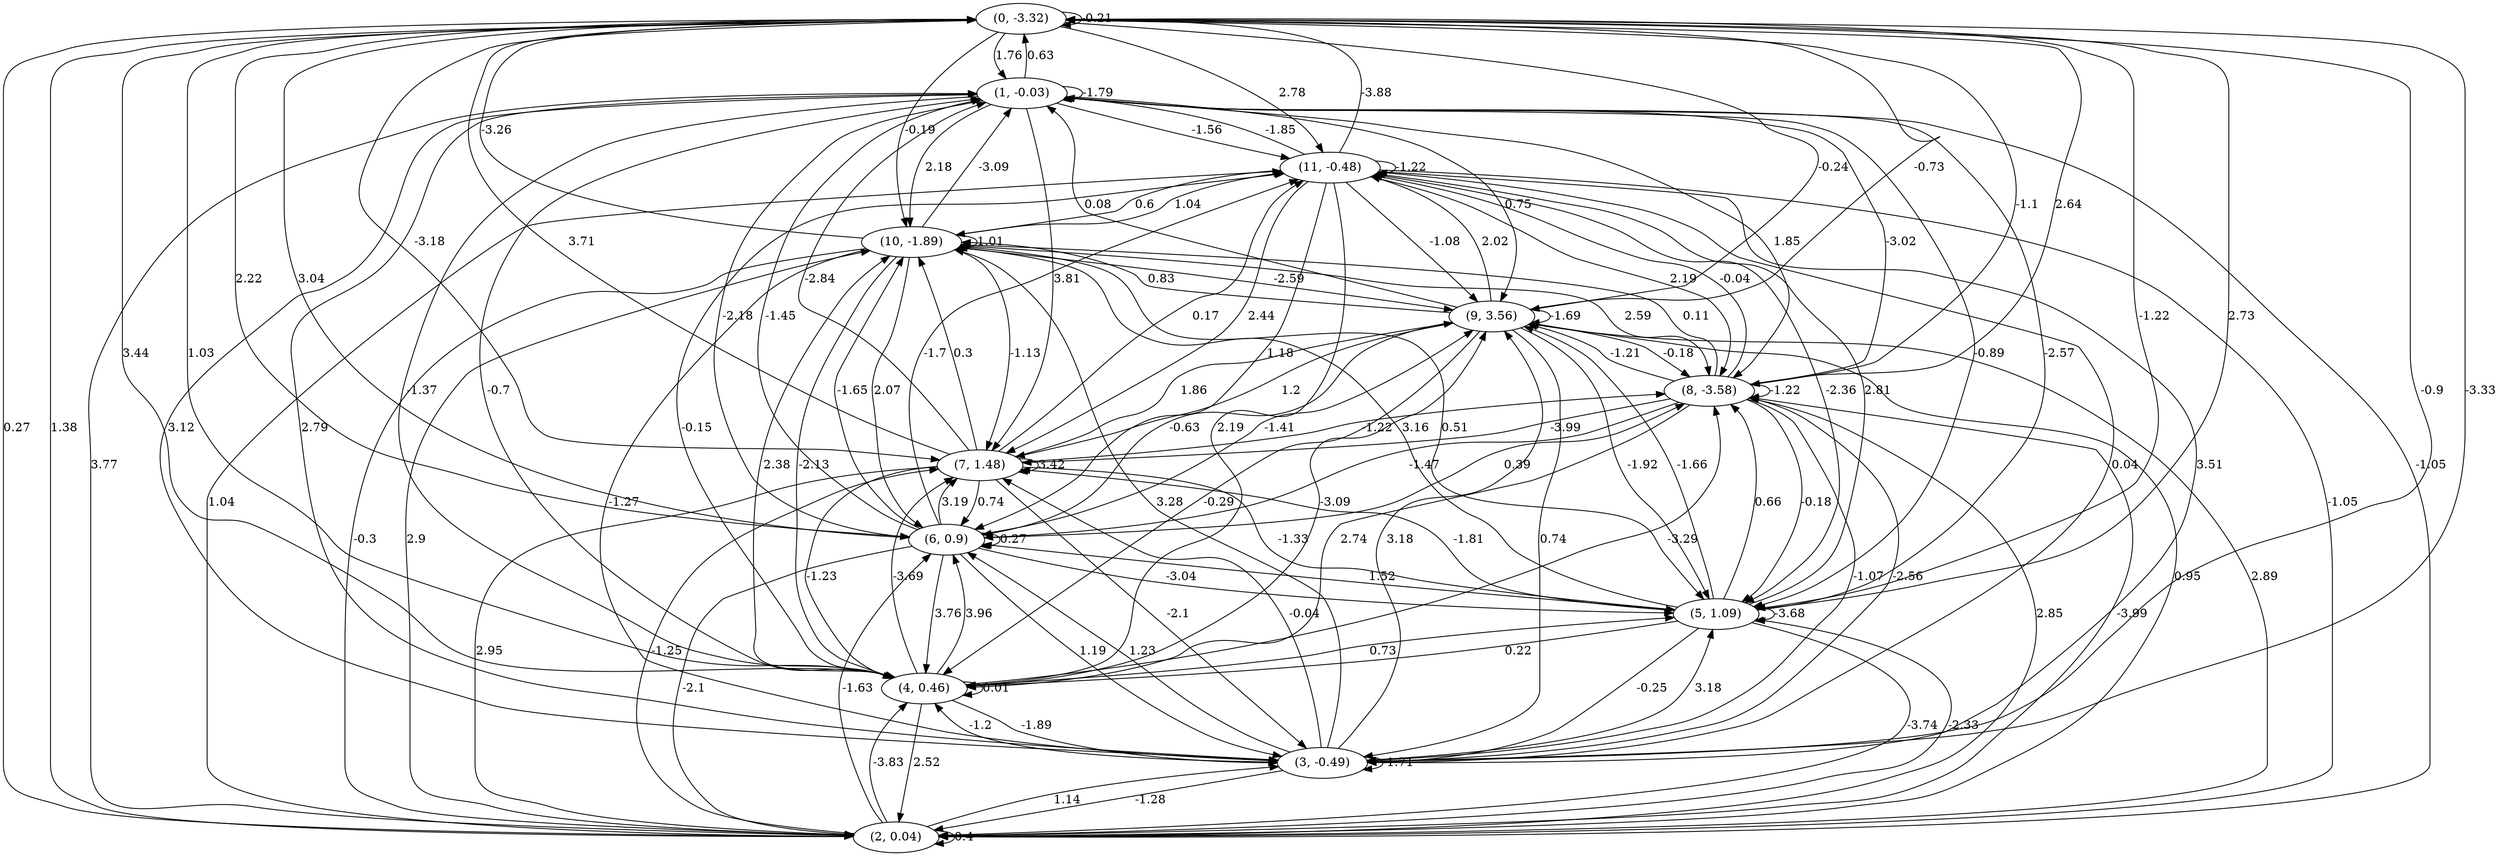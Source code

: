 digraph {
    0 [ label = "(0, -3.32)" ]
    1 [ label = "(1, -0.03)" ]
    2 [ label = "(2, 0.04)" ]
    3 [ label = "(3, -0.49)" ]
    4 [ label = "(4, 0.46)" ]
    5 [ label = "(5, 1.09)" ]
    6 [ label = "(6, 0.9)" ]
    7 [ label = "(7, 1.48)" ]
    8 [ label = "(8, -3.58)" ]
    9 [ label = "(9, 3.56)" ]
    10 [ label = "(10, -1.89)" ]
    11 [ label = "(11, -0.48)" ]
    0 -> 0 [ label = "-0.21" ]
    1 -> 1 [ label = "-1.79" ]
    2 -> 2 [ label = "0.4" ]
    3 -> 3 [ label = "-1.71" ]
    4 -> 4 [ label = "0.01" ]
    5 -> 5 [ label = "-3.68" ]
    6 -> 6 [ label = "0.27" ]
    7 -> 7 [ label = "3.42" ]
    8 -> 8 [ label = "-1.22" ]
    9 -> 9 [ label = "-1.69" ]
    10 -> 10 [ label = "1.01" ]
    11 -> 11 [ label = "-1.22" ]
    1 -> 0 [ label = "0.63" ]
    2 -> 0 [ label = "1.38" ]
    3 -> 0 [ label = "-3.33" ]
    4 -> 0 [ label = "1.03" ]
    5 -> 0 [ label = "2.73" ]
    6 -> 0 [ label = "3.04" ]
    7 -> 0 [ label = "3.71" ]
    8 -> 0 [ label = "2.64" ]
    9 -> 0 [ label = "-0.73" ]
    10 -> 0 [ label = "-3.26" ]
    11 -> 0 [ label = "-3.88" ]
    0 -> 1 [ label = "1.76" ]
    2 -> 1 [ label = "3.77" ]
    3 -> 1 [ label = "2.79" ]
    4 -> 1 [ label = "-0.7" ]
    5 -> 1 [ label = "-2.57" ]
    6 -> 1 [ label = "-1.45" ]
    7 -> 1 [ label = "-2.84" ]
    8 -> 1 [ label = "-3.02" ]
    9 -> 1 [ label = "0.08" ]
    10 -> 1 [ label = "-3.09" ]
    11 -> 1 [ label = "-1.85" ]
    0 -> 2 [ label = "0.27" ]
    1 -> 2 [ label = "-1.05" ]
    3 -> 2 [ label = "-1.28" ]
    4 -> 2 [ label = "2.52" ]
    5 -> 2 [ label = "-3.74" ]
    6 -> 2 [ label = "-2.1" ]
    7 -> 2 [ label = "2.95" ]
    8 -> 2 [ label = "2.85" ]
    9 -> 2 [ label = "0.95" ]
    10 -> 2 [ label = "-0.3" ]
    11 -> 2 [ label = "-1.05" ]
    0 -> 3 [ label = "-0.9" ]
    1 -> 3 [ label = "3.12" ]
    2 -> 3 [ label = "1.14" ]
    4 -> 3 [ label = "-1.89" ]
    5 -> 3 [ label = "-0.25" ]
    6 -> 3 [ label = "1.19" ]
    7 -> 3 [ label = "-2.1" ]
    8 -> 3 [ label = "-1.07" ]
    9 -> 3 [ label = "0.74" ]
    10 -> 3 [ label = "-1.27" ]
    11 -> 3 [ label = "3.51" ]
    0 -> 4 [ label = "3.44" ]
    1 -> 4 [ label = "-1.37" ]
    2 -> 4 [ label = "-3.83" ]
    3 -> 4 [ label = "-1.2" ]
    5 -> 4 [ label = "0.22" ]
    6 -> 4 [ label = "3.76" ]
    7 -> 4 [ label = "-1.23" ]
    8 -> 4 [ label = "2.74" ]
    9 -> 4 [ label = "-0.29" ]
    10 -> 4 [ label = "-2.13" ]
    11 -> 4 [ label = "2.19" ]
    0 -> 5 [ label = "-1.22" ]
    1 -> 5 [ label = "-0.89" ]
    2 -> 5 [ label = "-2.33" ]
    3 -> 5 [ label = "3.18" ]
    4 -> 5 [ label = "0.73" ]
    6 -> 5 [ label = "-3.04" ]
    7 -> 5 [ label = "-1.33" ]
    8 -> 5 [ label = "-0.18" ]
    9 -> 5 [ label = "-1.92" ]
    10 -> 5 [ label = "0.51" ]
    11 -> 5 [ label = "-2.36" ]
    0 -> 6 [ label = "2.22" ]
    1 -> 6 [ label = "-2.18" ]
    2 -> 6 [ label = "-1.63" ]
    3 -> 6 [ label = "1.23" ]
    4 -> 6 [ label = "3.96" ]
    5 -> 6 [ label = "1.52" ]
    7 -> 6 [ label = "0.74" ]
    8 -> 6 [ label = "-1.47" ]
    9 -> 6 [ label = "-0.63" ]
    10 -> 6 [ label = "2.07" ]
    11 -> 6 [ label = "1.18" ]
    0 -> 7 [ label = "-3.18" ]
    1 -> 7 [ label = "3.81" ]
    2 -> 7 [ label = "-1.25" ]
    3 -> 7 [ label = "-0.04" ]
    4 -> 7 [ label = "-3.69" ]
    5 -> 7 [ label = "-1.81" ]
    6 -> 7 [ label = "3.19" ]
    8 -> 7 [ label = "-3.99" ]
    9 -> 7 [ label = "1.2" ]
    10 -> 7 [ label = "-1.13" ]
    11 -> 7 [ label = "2.44" ]
    0 -> 8 [ label = "-1.1" ]
    1 -> 8 [ label = "1.85" ]
    2 -> 8 [ label = "-3.99" ]
    3 -> 8 [ label = "-2.56" ]
    4 -> 8 [ label = "-3.29" ]
    5 -> 8 [ label = "0.66" ]
    6 -> 8 [ label = "0.39" ]
    7 -> 8 [ label = "-1.22" ]
    9 -> 8 [ label = "-0.18" ]
    10 -> 8 [ label = "2.59" ]
    11 -> 8 [ label = "2.19" ]
    0 -> 9 [ label = "-0.24" ]
    1 -> 9 [ label = "0.75" ]
    2 -> 9 [ label = "2.89" ]
    3 -> 9 [ label = "3.18" ]
    4 -> 9 [ label = "-3.09" ]
    5 -> 9 [ label = "-1.66" ]
    6 -> 9 [ label = "-1.41" ]
    7 -> 9 [ label = "1.86" ]
    8 -> 9 [ label = "-1.21" ]
    10 -> 9 [ label = "-2.59" ]
    11 -> 9 [ label = "-1.08" ]
    0 -> 10 [ label = "-0.19" ]
    1 -> 10 [ label = "2.18" ]
    2 -> 10 [ label = "2.9" ]
    3 -> 10 [ label = "3.28" ]
    4 -> 10 [ label = "2.38" ]
    5 -> 10 [ label = "3.16" ]
    6 -> 10 [ label = "-1.65" ]
    7 -> 10 [ label = "0.3" ]
    8 -> 10 [ label = "0.11" ]
    9 -> 10 [ label = "0.83" ]
    11 -> 10 [ label = "0.6" ]
    0 -> 11 [ label = "2.78" ]
    1 -> 11 [ label = "-1.56" ]
    2 -> 11 [ label = "1.04" ]
    3 -> 11 [ label = "0.04" ]
    4 -> 11 [ label = "-0.15" ]
    5 -> 11 [ label = "2.81" ]
    6 -> 11 [ label = "-1.7" ]
    7 -> 11 [ label = "0.17" ]
    8 -> 11 [ label = "-0.04" ]
    9 -> 11 [ label = "2.02" ]
    10 -> 11 [ label = "1.04" ]
}

